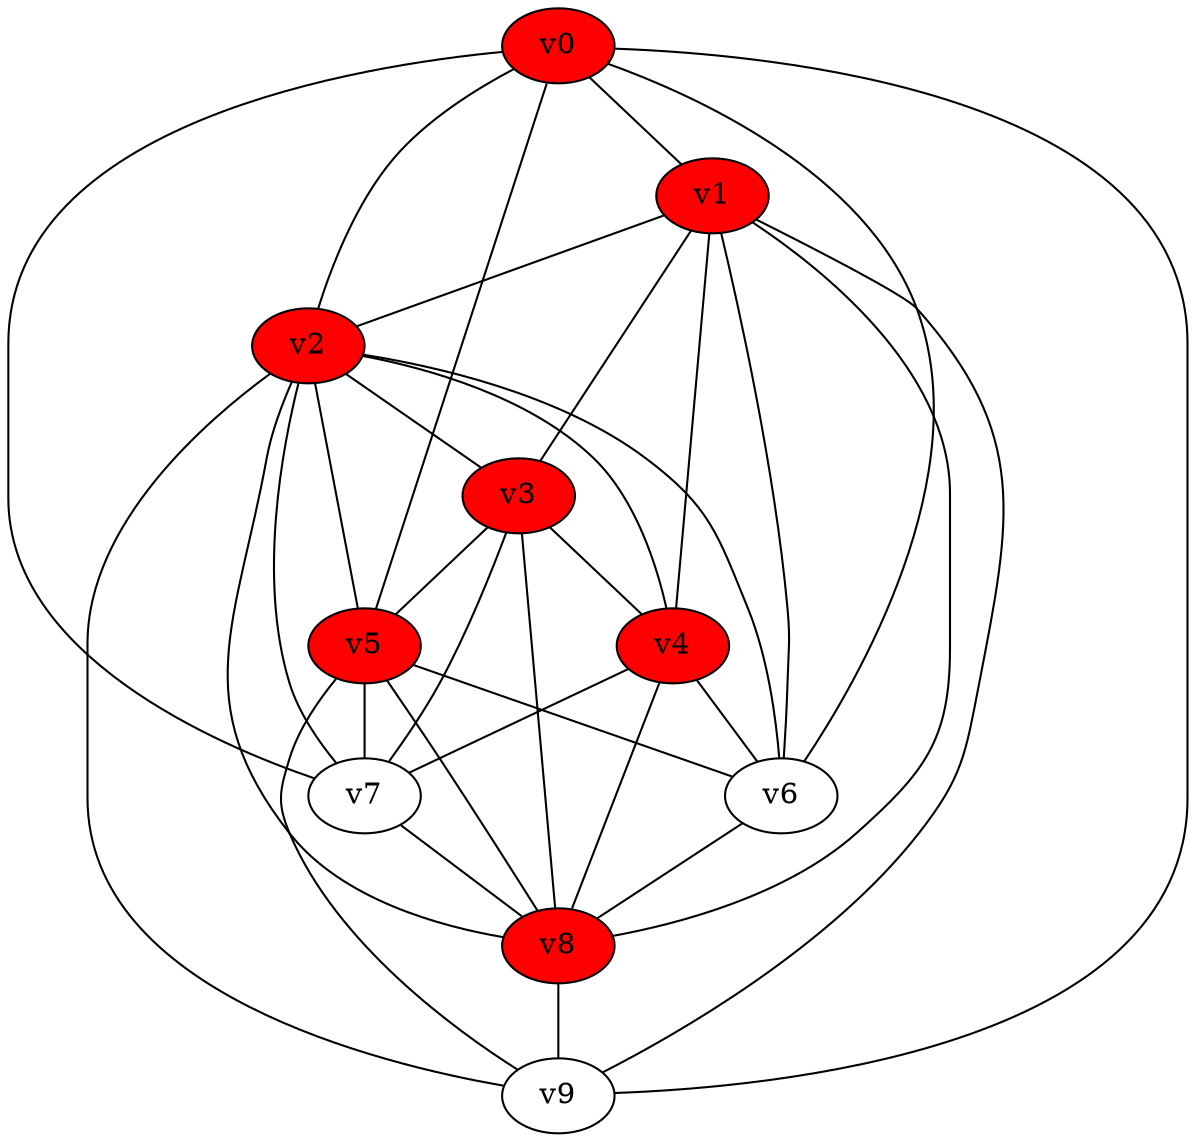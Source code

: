 graph G {
v5 [style=filled, fillcolor=red];
v4 [style=filled, fillcolor=red];
v2 [style=filled, fillcolor=red];
v3 [style=filled, fillcolor=red];
v0 [style=filled, fillcolor=red];
v1 [style=filled, fillcolor=red];
v8 [style=filled, fillcolor=red];
	v0 -- v1
	v0 -- v2
	v0 -- v5
	v0 -- v6
	v0 -- v7
	v0 -- v9
	v1 -- v2
	v1 -- v3
	v1 -- v4
	v1 -- v6
	v1 -- v8
	v1 -- v9
	v2 -- v3
	v2 -- v4
	v2 -- v5
	v2 -- v6
	v2 -- v7
	v2 -- v8
	v2 -- v9
	v3 -- v4
	v3 -- v5
	v3 -- v7
	v3 -- v8
	v4 -- v6
	v4 -- v7
	v4 -- v8
	v5 -- v6
	v5 -- v7
	v5 -- v8
	v5 -- v9
	v6 -- v8
	v7 -- v8
	v8 -- v9
}